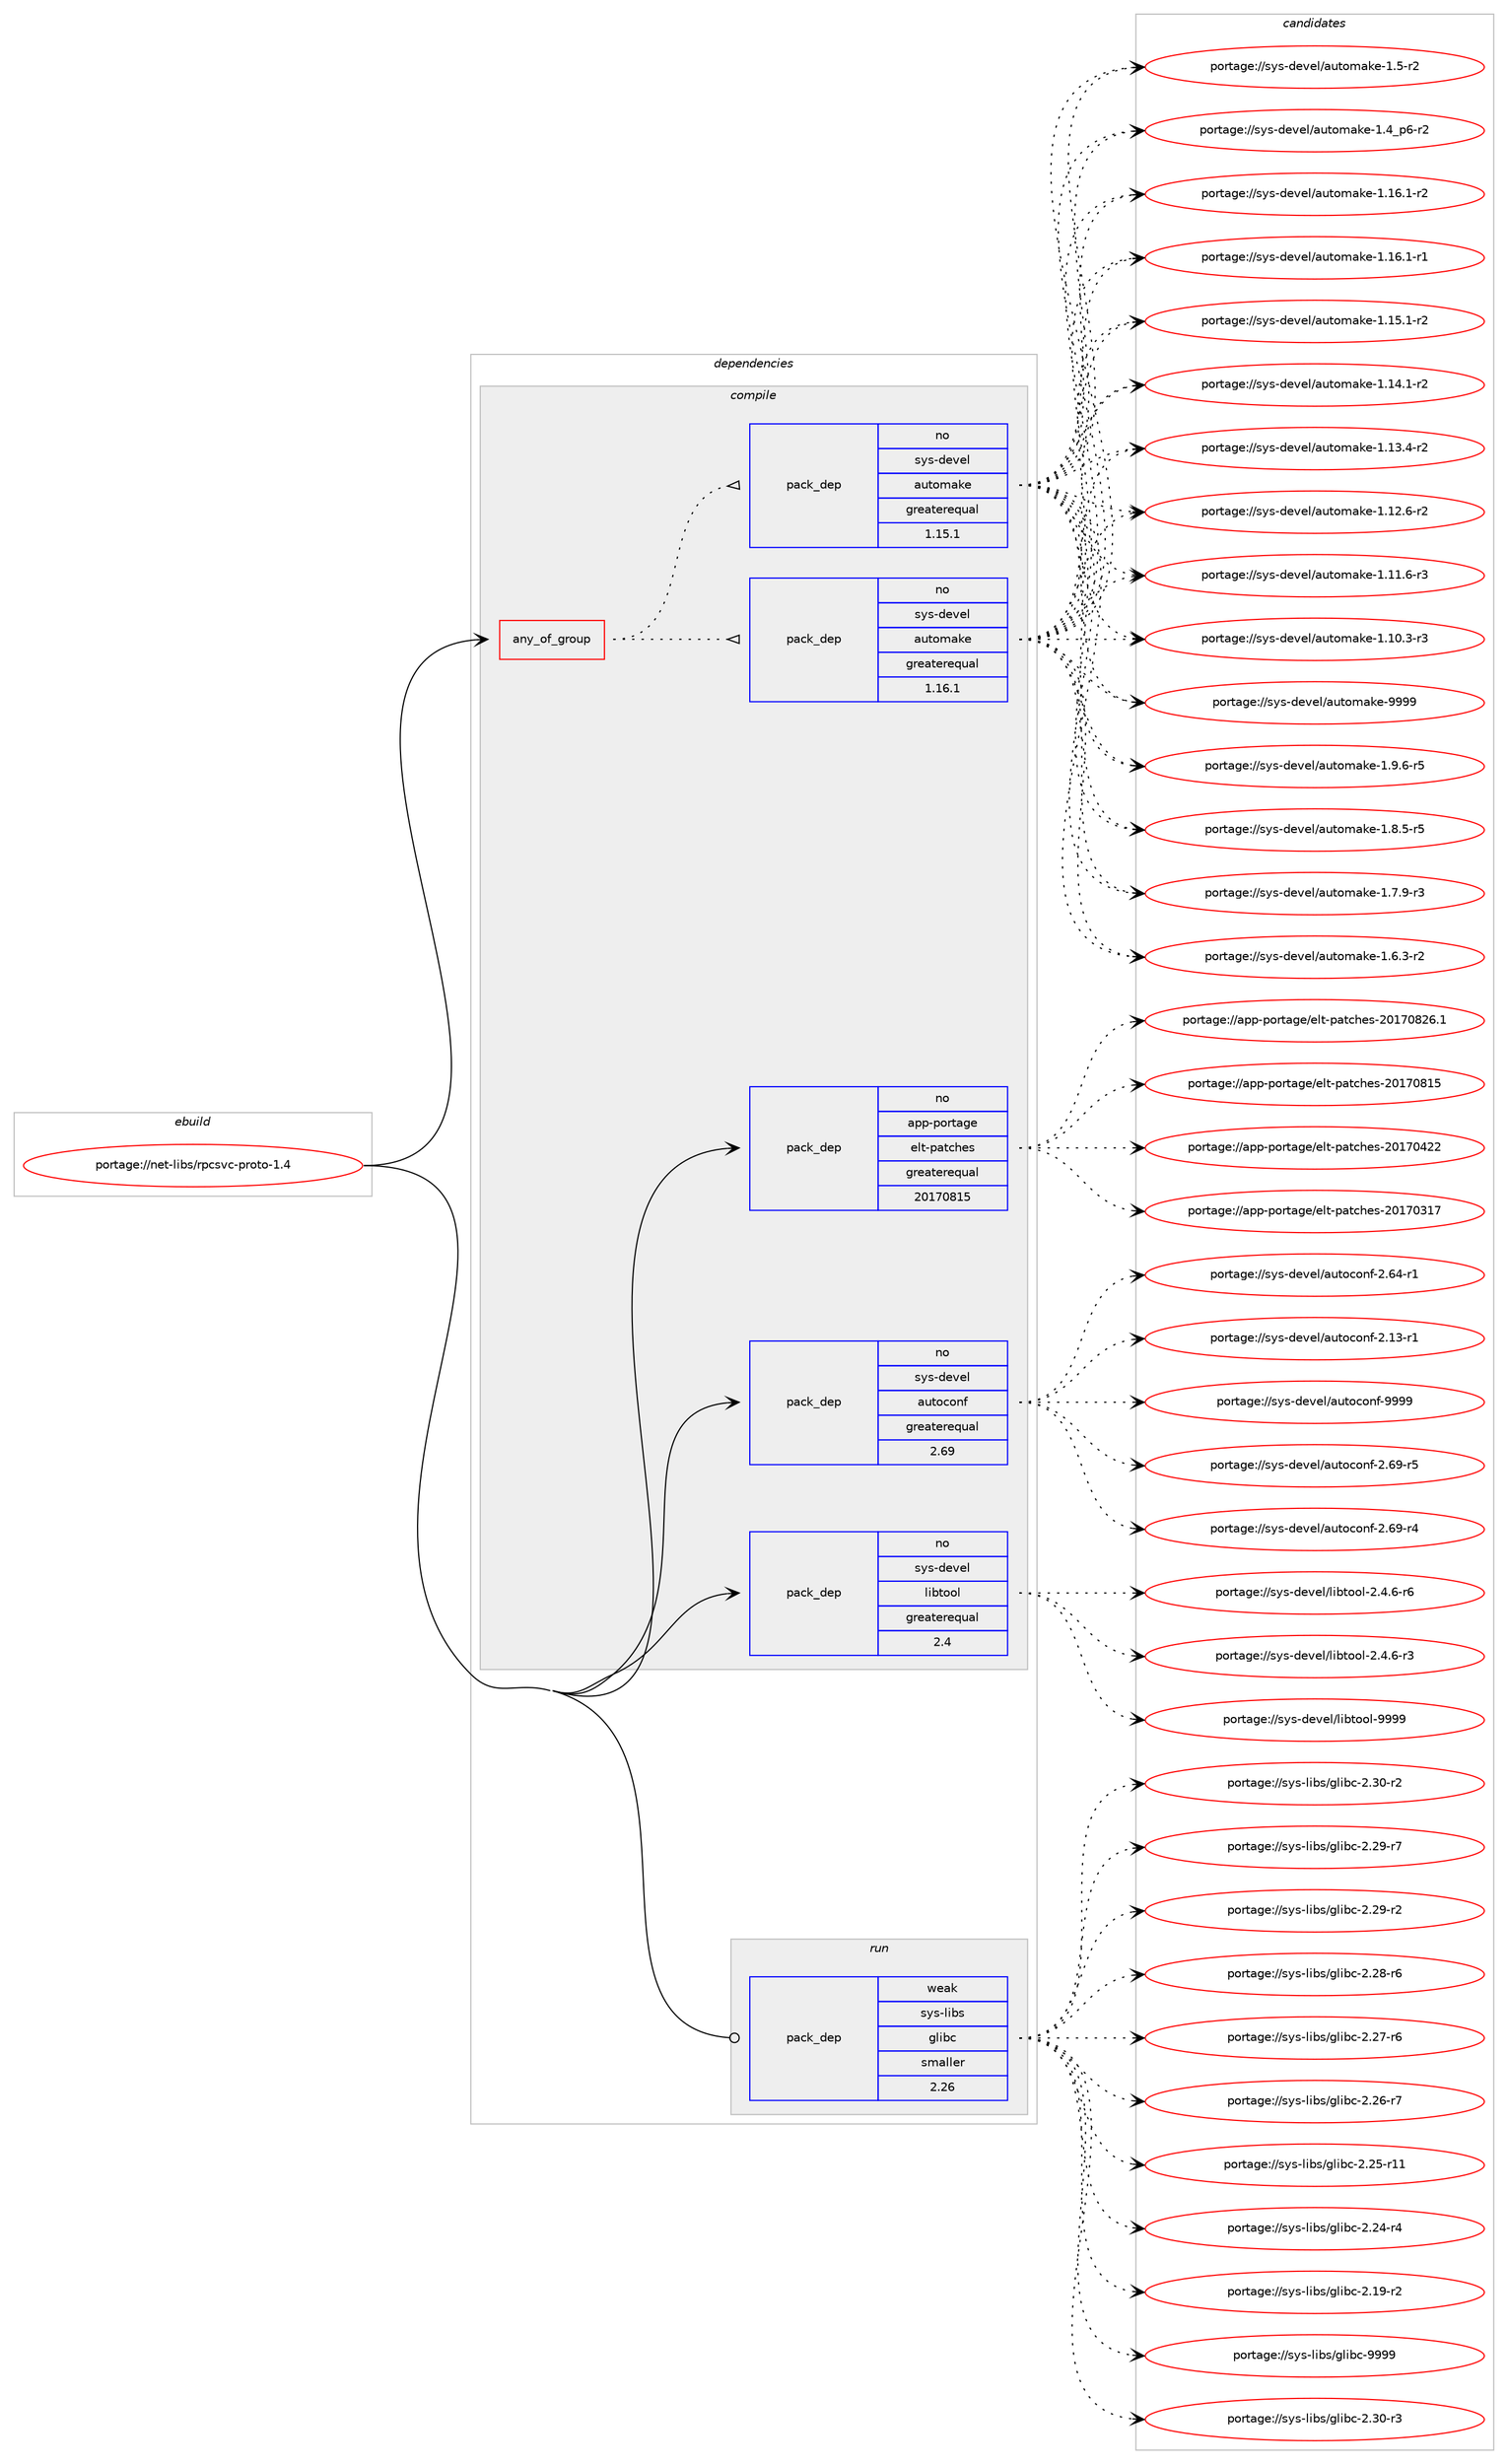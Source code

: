 digraph prolog {

# *************
# Graph options
# *************

newrank=true;
concentrate=true;
compound=true;
graph [rankdir=LR,fontname=Helvetica,fontsize=10,ranksep=1.5];#, ranksep=2.5, nodesep=0.2];
edge  [arrowhead=vee];
node  [fontname=Helvetica,fontsize=10];

# **********
# The ebuild
# **********

subgraph cluster_leftcol {
color=gray;
rank=same;
label=<<i>ebuild</i>>;
id [label="portage://net-libs/rpcsvc-proto-1.4", color=red, width=4, href="../net-libs/rpcsvc-proto-1.4.svg"];
}

# ****************
# The dependencies
# ****************

subgraph cluster_midcol {
color=gray;
label=<<i>dependencies</i>>;
subgraph cluster_compile {
fillcolor="#eeeeee";
style=filled;
label=<<i>compile</i>>;
subgraph any2202 {
dependency144523 [label=<<TABLE BORDER="0" CELLBORDER="1" CELLSPACING="0" CELLPADDING="4"><TR><TD CELLPADDING="10">any_of_group</TD></TR></TABLE>>, shape=none, color=red];subgraph pack112743 {
dependency144524 [label=<<TABLE BORDER="0" CELLBORDER="1" CELLSPACING="0" CELLPADDING="4" WIDTH="220"><TR><TD ROWSPAN="6" CELLPADDING="30">pack_dep</TD></TR><TR><TD WIDTH="110">no</TD></TR><TR><TD>sys-devel</TD></TR><TR><TD>automake</TD></TR><TR><TD>greaterequal</TD></TR><TR><TD>1.16.1</TD></TR></TABLE>>, shape=none, color=blue];
}
dependency144523:e -> dependency144524:w [weight=20,style="dotted",arrowhead="oinv"];
subgraph pack112744 {
dependency144525 [label=<<TABLE BORDER="0" CELLBORDER="1" CELLSPACING="0" CELLPADDING="4" WIDTH="220"><TR><TD ROWSPAN="6" CELLPADDING="30">pack_dep</TD></TR><TR><TD WIDTH="110">no</TD></TR><TR><TD>sys-devel</TD></TR><TR><TD>automake</TD></TR><TR><TD>greaterequal</TD></TR><TR><TD>1.15.1</TD></TR></TABLE>>, shape=none, color=blue];
}
dependency144523:e -> dependency144525:w [weight=20,style="dotted",arrowhead="oinv"];
}
id:e -> dependency144523:w [weight=20,style="solid",arrowhead="vee"];
subgraph pack112745 {
dependency144526 [label=<<TABLE BORDER="0" CELLBORDER="1" CELLSPACING="0" CELLPADDING="4" WIDTH="220"><TR><TD ROWSPAN="6" CELLPADDING="30">pack_dep</TD></TR><TR><TD WIDTH="110">no</TD></TR><TR><TD>app-portage</TD></TR><TR><TD>elt-patches</TD></TR><TR><TD>greaterequal</TD></TR><TR><TD>20170815</TD></TR></TABLE>>, shape=none, color=blue];
}
id:e -> dependency144526:w [weight=20,style="solid",arrowhead="vee"];
subgraph pack112746 {
dependency144527 [label=<<TABLE BORDER="0" CELLBORDER="1" CELLSPACING="0" CELLPADDING="4" WIDTH="220"><TR><TD ROWSPAN="6" CELLPADDING="30">pack_dep</TD></TR><TR><TD WIDTH="110">no</TD></TR><TR><TD>sys-devel</TD></TR><TR><TD>autoconf</TD></TR><TR><TD>greaterequal</TD></TR><TR><TD>2.69</TD></TR></TABLE>>, shape=none, color=blue];
}
id:e -> dependency144527:w [weight=20,style="solid",arrowhead="vee"];
subgraph pack112747 {
dependency144528 [label=<<TABLE BORDER="0" CELLBORDER="1" CELLSPACING="0" CELLPADDING="4" WIDTH="220"><TR><TD ROWSPAN="6" CELLPADDING="30">pack_dep</TD></TR><TR><TD WIDTH="110">no</TD></TR><TR><TD>sys-devel</TD></TR><TR><TD>libtool</TD></TR><TR><TD>greaterequal</TD></TR><TR><TD>2.4</TD></TR></TABLE>>, shape=none, color=blue];
}
id:e -> dependency144528:w [weight=20,style="solid",arrowhead="vee"];
}
subgraph cluster_compileandrun {
fillcolor="#eeeeee";
style=filled;
label=<<i>compile and run</i>>;
}
subgraph cluster_run {
fillcolor="#eeeeee";
style=filled;
label=<<i>run</i>>;
subgraph pack112748 {
dependency144529 [label=<<TABLE BORDER="0" CELLBORDER="1" CELLSPACING="0" CELLPADDING="4" WIDTH="220"><TR><TD ROWSPAN="6" CELLPADDING="30">pack_dep</TD></TR><TR><TD WIDTH="110">weak</TD></TR><TR><TD>sys-libs</TD></TR><TR><TD>glibc</TD></TR><TR><TD>smaller</TD></TR><TR><TD>2.26</TD></TR></TABLE>>, shape=none, color=blue];
}
id:e -> dependency144529:w [weight=20,style="solid",arrowhead="odot"];
}
}

# **************
# The candidates
# **************

subgraph cluster_choices {
rank=same;
color=gray;
label=<<i>candidates</i>>;

subgraph choice112743 {
color=black;
nodesep=1;
choice115121115451001011181011084797117116111109971071014557575757 [label="portage://sys-devel/automake-9999", color=red, width=4,href="../sys-devel/automake-9999.svg"];
choice115121115451001011181011084797117116111109971071014549465746544511453 [label="portage://sys-devel/automake-1.9.6-r5", color=red, width=4,href="../sys-devel/automake-1.9.6-r5.svg"];
choice115121115451001011181011084797117116111109971071014549465646534511453 [label="portage://sys-devel/automake-1.8.5-r5", color=red, width=4,href="../sys-devel/automake-1.8.5-r5.svg"];
choice115121115451001011181011084797117116111109971071014549465546574511451 [label="portage://sys-devel/automake-1.7.9-r3", color=red, width=4,href="../sys-devel/automake-1.7.9-r3.svg"];
choice115121115451001011181011084797117116111109971071014549465446514511450 [label="portage://sys-devel/automake-1.6.3-r2", color=red, width=4,href="../sys-devel/automake-1.6.3-r2.svg"];
choice11512111545100101118101108479711711611110997107101454946534511450 [label="portage://sys-devel/automake-1.5-r2", color=red, width=4,href="../sys-devel/automake-1.5-r2.svg"];
choice115121115451001011181011084797117116111109971071014549465295112544511450 [label="portage://sys-devel/automake-1.4_p6-r2", color=red, width=4,href="../sys-devel/automake-1.4_p6-r2.svg"];
choice11512111545100101118101108479711711611110997107101454946495446494511450 [label="portage://sys-devel/automake-1.16.1-r2", color=red, width=4,href="../sys-devel/automake-1.16.1-r2.svg"];
choice11512111545100101118101108479711711611110997107101454946495446494511449 [label="portage://sys-devel/automake-1.16.1-r1", color=red, width=4,href="../sys-devel/automake-1.16.1-r1.svg"];
choice11512111545100101118101108479711711611110997107101454946495346494511450 [label="portage://sys-devel/automake-1.15.1-r2", color=red, width=4,href="../sys-devel/automake-1.15.1-r2.svg"];
choice11512111545100101118101108479711711611110997107101454946495246494511450 [label="portage://sys-devel/automake-1.14.1-r2", color=red, width=4,href="../sys-devel/automake-1.14.1-r2.svg"];
choice11512111545100101118101108479711711611110997107101454946495146524511450 [label="portage://sys-devel/automake-1.13.4-r2", color=red, width=4,href="../sys-devel/automake-1.13.4-r2.svg"];
choice11512111545100101118101108479711711611110997107101454946495046544511450 [label="portage://sys-devel/automake-1.12.6-r2", color=red, width=4,href="../sys-devel/automake-1.12.6-r2.svg"];
choice11512111545100101118101108479711711611110997107101454946494946544511451 [label="portage://sys-devel/automake-1.11.6-r3", color=red, width=4,href="../sys-devel/automake-1.11.6-r3.svg"];
choice11512111545100101118101108479711711611110997107101454946494846514511451 [label="portage://sys-devel/automake-1.10.3-r3", color=red, width=4,href="../sys-devel/automake-1.10.3-r3.svg"];
dependency144524:e -> choice115121115451001011181011084797117116111109971071014557575757:w [style=dotted,weight="100"];
dependency144524:e -> choice115121115451001011181011084797117116111109971071014549465746544511453:w [style=dotted,weight="100"];
dependency144524:e -> choice115121115451001011181011084797117116111109971071014549465646534511453:w [style=dotted,weight="100"];
dependency144524:e -> choice115121115451001011181011084797117116111109971071014549465546574511451:w [style=dotted,weight="100"];
dependency144524:e -> choice115121115451001011181011084797117116111109971071014549465446514511450:w [style=dotted,weight="100"];
dependency144524:e -> choice11512111545100101118101108479711711611110997107101454946534511450:w [style=dotted,weight="100"];
dependency144524:e -> choice115121115451001011181011084797117116111109971071014549465295112544511450:w [style=dotted,weight="100"];
dependency144524:e -> choice11512111545100101118101108479711711611110997107101454946495446494511450:w [style=dotted,weight="100"];
dependency144524:e -> choice11512111545100101118101108479711711611110997107101454946495446494511449:w [style=dotted,weight="100"];
dependency144524:e -> choice11512111545100101118101108479711711611110997107101454946495346494511450:w [style=dotted,weight="100"];
dependency144524:e -> choice11512111545100101118101108479711711611110997107101454946495246494511450:w [style=dotted,weight="100"];
dependency144524:e -> choice11512111545100101118101108479711711611110997107101454946495146524511450:w [style=dotted,weight="100"];
dependency144524:e -> choice11512111545100101118101108479711711611110997107101454946495046544511450:w [style=dotted,weight="100"];
dependency144524:e -> choice11512111545100101118101108479711711611110997107101454946494946544511451:w [style=dotted,weight="100"];
dependency144524:e -> choice11512111545100101118101108479711711611110997107101454946494846514511451:w [style=dotted,weight="100"];
}
subgraph choice112744 {
color=black;
nodesep=1;
choice115121115451001011181011084797117116111109971071014557575757 [label="portage://sys-devel/automake-9999", color=red, width=4,href="../sys-devel/automake-9999.svg"];
choice115121115451001011181011084797117116111109971071014549465746544511453 [label="portage://sys-devel/automake-1.9.6-r5", color=red, width=4,href="../sys-devel/automake-1.9.6-r5.svg"];
choice115121115451001011181011084797117116111109971071014549465646534511453 [label="portage://sys-devel/automake-1.8.5-r5", color=red, width=4,href="../sys-devel/automake-1.8.5-r5.svg"];
choice115121115451001011181011084797117116111109971071014549465546574511451 [label="portage://sys-devel/automake-1.7.9-r3", color=red, width=4,href="../sys-devel/automake-1.7.9-r3.svg"];
choice115121115451001011181011084797117116111109971071014549465446514511450 [label="portage://sys-devel/automake-1.6.3-r2", color=red, width=4,href="../sys-devel/automake-1.6.3-r2.svg"];
choice11512111545100101118101108479711711611110997107101454946534511450 [label="portage://sys-devel/automake-1.5-r2", color=red, width=4,href="../sys-devel/automake-1.5-r2.svg"];
choice115121115451001011181011084797117116111109971071014549465295112544511450 [label="portage://sys-devel/automake-1.4_p6-r2", color=red, width=4,href="../sys-devel/automake-1.4_p6-r2.svg"];
choice11512111545100101118101108479711711611110997107101454946495446494511450 [label="portage://sys-devel/automake-1.16.1-r2", color=red, width=4,href="../sys-devel/automake-1.16.1-r2.svg"];
choice11512111545100101118101108479711711611110997107101454946495446494511449 [label="portage://sys-devel/automake-1.16.1-r1", color=red, width=4,href="../sys-devel/automake-1.16.1-r1.svg"];
choice11512111545100101118101108479711711611110997107101454946495346494511450 [label="portage://sys-devel/automake-1.15.1-r2", color=red, width=4,href="../sys-devel/automake-1.15.1-r2.svg"];
choice11512111545100101118101108479711711611110997107101454946495246494511450 [label="portage://sys-devel/automake-1.14.1-r2", color=red, width=4,href="../sys-devel/automake-1.14.1-r2.svg"];
choice11512111545100101118101108479711711611110997107101454946495146524511450 [label="portage://sys-devel/automake-1.13.4-r2", color=red, width=4,href="../sys-devel/automake-1.13.4-r2.svg"];
choice11512111545100101118101108479711711611110997107101454946495046544511450 [label="portage://sys-devel/automake-1.12.6-r2", color=red, width=4,href="../sys-devel/automake-1.12.6-r2.svg"];
choice11512111545100101118101108479711711611110997107101454946494946544511451 [label="portage://sys-devel/automake-1.11.6-r3", color=red, width=4,href="../sys-devel/automake-1.11.6-r3.svg"];
choice11512111545100101118101108479711711611110997107101454946494846514511451 [label="portage://sys-devel/automake-1.10.3-r3", color=red, width=4,href="../sys-devel/automake-1.10.3-r3.svg"];
dependency144525:e -> choice115121115451001011181011084797117116111109971071014557575757:w [style=dotted,weight="100"];
dependency144525:e -> choice115121115451001011181011084797117116111109971071014549465746544511453:w [style=dotted,weight="100"];
dependency144525:e -> choice115121115451001011181011084797117116111109971071014549465646534511453:w [style=dotted,weight="100"];
dependency144525:e -> choice115121115451001011181011084797117116111109971071014549465546574511451:w [style=dotted,weight="100"];
dependency144525:e -> choice115121115451001011181011084797117116111109971071014549465446514511450:w [style=dotted,weight="100"];
dependency144525:e -> choice11512111545100101118101108479711711611110997107101454946534511450:w [style=dotted,weight="100"];
dependency144525:e -> choice115121115451001011181011084797117116111109971071014549465295112544511450:w [style=dotted,weight="100"];
dependency144525:e -> choice11512111545100101118101108479711711611110997107101454946495446494511450:w [style=dotted,weight="100"];
dependency144525:e -> choice11512111545100101118101108479711711611110997107101454946495446494511449:w [style=dotted,weight="100"];
dependency144525:e -> choice11512111545100101118101108479711711611110997107101454946495346494511450:w [style=dotted,weight="100"];
dependency144525:e -> choice11512111545100101118101108479711711611110997107101454946495246494511450:w [style=dotted,weight="100"];
dependency144525:e -> choice11512111545100101118101108479711711611110997107101454946495146524511450:w [style=dotted,weight="100"];
dependency144525:e -> choice11512111545100101118101108479711711611110997107101454946495046544511450:w [style=dotted,weight="100"];
dependency144525:e -> choice11512111545100101118101108479711711611110997107101454946494946544511451:w [style=dotted,weight="100"];
dependency144525:e -> choice11512111545100101118101108479711711611110997107101454946494846514511451:w [style=dotted,weight="100"];
}
subgraph choice112745 {
color=black;
nodesep=1;
choice971121124511211111411697103101471011081164511297116991041011154550484955485650544649 [label="portage://app-portage/elt-patches-20170826.1", color=red, width=4,href="../app-portage/elt-patches-20170826.1.svg"];
choice97112112451121111141169710310147101108116451129711699104101115455048495548564953 [label="portage://app-portage/elt-patches-20170815", color=red, width=4,href="../app-portage/elt-patches-20170815.svg"];
choice97112112451121111141169710310147101108116451129711699104101115455048495548525050 [label="portage://app-portage/elt-patches-20170422", color=red, width=4,href="../app-portage/elt-patches-20170422.svg"];
choice97112112451121111141169710310147101108116451129711699104101115455048495548514955 [label="portage://app-portage/elt-patches-20170317", color=red, width=4,href="../app-portage/elt-patches-20170317.svg"];
dependency144526:e -> choice971121124511211111411697103101471011081164511297116991041011154550484955485650544649:w [style=dotted,weight="100"];
dependency144526:e -> choice97112112451121111141169710310147101108116451129711699104101115455048495548564953:w [style=dotted,weight="100"];
dependency144526:e -> choice97112112451121111141169710310147101108116451129711699104101115455048495548525050:w [style=dotted,weight="100"];
dependency144526:e -> choice97112112451121111141169710310147101108116451129711699104101115455048495548514955:w [style=dotted,weight="100"];
}
subgraph choice112746 {
color=black;
nodesep=1;
choice115121115451001011181011084797117116111991111101024557575757 [label="portage://sys-devel/autoconf-9999", color=red, width=4,href="../sys-devel/autoconf-9999.svg"];
choice1151211154510010111810110847971171161119911111010245504654574511453 [label="portage://sys-devel/autoconf-2.69-r5", color=red, width=4,href="../sys-devel/autoconf-2.69-r5.svg"];
choice1151211154510010111810110847971171161119911111010245504654574511452 [label="portage://sys-devel/autoconf-2.69-r4", color=red, width=4,href="../sys-devel/autoconf-2.69-r4.svg"];
choice1151211154510010111810110847971171161119911111010245504654524511449 [label="portage://sys-devel/autoconf-2.64-r1", color=red, width=4,href="../sys-devel/autoconf-2.64-r1.svg"];
choice1151211154510010111810110847971171161119911111010245504649514511449 [label="portage://sys-devel/autoconf-2.13-r1", color=red, width=4,href="../sys-devel/autoconf-2.13-r1.svg"];
dependency144527:e -> choice115121115451001011181011084797117116111991111101024557575757:w [style=dotted,weight="100"];
dependency144527:e -> choice1151211154510010111810110847971171161119911111010245504654574511453:w [style=dotted,weight="100"];
dependency144527:e -> choice1151211154510010111810110847971171161119911111010245504654574511452:w [style=dotted,weight="100"];
dependency144527:e -> choice1151211154510010111810110847971171161119911111010245504654524511449:w [style=dotted,weight="100"];
dependency144527:e -> choice1151211154510010111810110847971171161119911111010245504649514511449:w [style=dotted,weight="100"];
}
subgraph choice112747 {
color=black;
nodesep=1;
choice1151211154510010111810110847108105981161111111084557575757 [label="portage://sys-devel/libtool-9999", color=red, width=4,href="../sys-devel/libtool-9999.svg"];
choice1151211154510010111810110847108105981161111111084550465246544511454 [label="portage://sys-devel/libtool-2.4.6-r6", color=red, width=4,href="../sys-devel/libtool-2.4.6-r6.svg"];
choice1151211154510010111810110847108105981161111111084550465246544511451 [label="portage://sys-devel/libtool-2.4.6-r3", color=red, width=4,href="../sys-devel/libtool-2.4.6-r3.svg"];
dependency144528:e -> choice1151211154510010111810110847108105981161111111084557575757:w [style=dotted,weight="100"];
dependency144528:e -> choice1151211154510010111810110847108105981161111111084550465246544511454:w [style=dotted,weight="100"];
dependency144528:e -> choice1151211154510010111810110847108105981161111111084550465246544511451:w [style=dotted,weight="100"];
}
subgraph choice112748 {
color=black;
nodesep=1;
choice11512111545108105981154710310810598994557575757 [label="portage://sys-libs/glibc-9999", color=red, width=4,href="../sys-libs/glibc-9999.svg"];
choice115121115451081059811547103108105989945504651484511451 [label="portage://sys-libs/glibc-2.30-r3", color=red, width=4,href="../sys-libs/glibc-2.30-r3.svg"];
choice115121115451081059811547103108105989945504651484511450 [label="portage://sys-libs/glibc-2.30-r2", color=red, width=4,href="../sys-libs/glibc-2.30-r2.svg"];
choice115121115451081059811547103108105989945504650574511455 [label="portage://sys-libs/glibc-2.29-r7", color=red, width=4,href="../sys-libs/glibc-2.29-r7.svg"];
choice115121115451081059811547103108105989945504650574511450 [label="portage://sys-libs/glibc-2.29-r2", color=red, width=4,href="../sys-libs/glibc-2.29-r2.svg"];
choice115121115451081059811547103108105989945504650564511454 [label="portage://sys-libs/glibc-2.28-r6", color=red, width=4,href="../sys-libs/glibc-2.28-r6.svg"];
choice115121115451081059811547103108105989945504650554511454 [label="portage://sys-libs/glibc-2.27-r6", color=red, width=4,href="../sys-libs/glibc-2.27-r6.svg"];
choice115121115451081059811547103108105989945504650544511455 [label="portage://sys-libs/glibc-2.26-r7", color=red, width=4,href="../sys-libs/glibc-2.26-r7.svg"];
choice11512111545108105981154710310810598994550465053451144949 [label="portage://sys-libs/glibc-2.25-r11", color=red, width=4,href="../sys-libs/glibc-2.25-r11.svg"];
choice115121115451081059811547103108105989945504650524511452 [label="portage://sys-libs/glibc-2.24-r4", color=red, width=4,href="../sys-libs/glibc-2.24-r4.svg"];
choice115121115451081059811547103108105989945504649574511450 [label="portage://sys-libs/glibc-2.19-r2", color=red, width=4,href="../sys-libs/glibc-2.19-r2.svg"];
dependency144529:e -> choice11512111545108105981154710310810598994557575757:w [style=dotted,weight="100"];
dependency144529:e -> choice115121115451081059811547103108105989945504651484511451:w [style=dotted,weight="100"];
dependency144529:e -> choice115121115451081059811547103108105989945504651484511450:w [style=dotted,weight="100"];
dependency144529:e -> choice115121115451081059811547103108105989945504650574511455:w [style=dotted,weight="100"];
dependency144529:e -> choice115121115451081059811547103108105989945504650574511450:w [style=dotted,weight="100"];
dependency144529:e -> choice115121115451081059811547103108105989945504650564511454:w [style=dotted,weight="100"];
dependency144529:e -> choice115121115451081059811547103108105989945504650554511454:w [style=dotted,weight="100"];
dependency144529:e -> choice115121115451081059811547103108105989945504650544511455:w [style=dotted,weight="100"];
dependency144529:e -> choice11512111545108105981154710310810598994550465053451144949:w [style=dotted,weight="100"];
dependency144529:e -> choice115121115451081059811547103108105989945504650524511452:w [style=dotted,weight="100"];
dependency144529:e -> choice115121115451081059811547103108105989945504649574511450:w [style=dotted,weight="100"];
}
}

}
